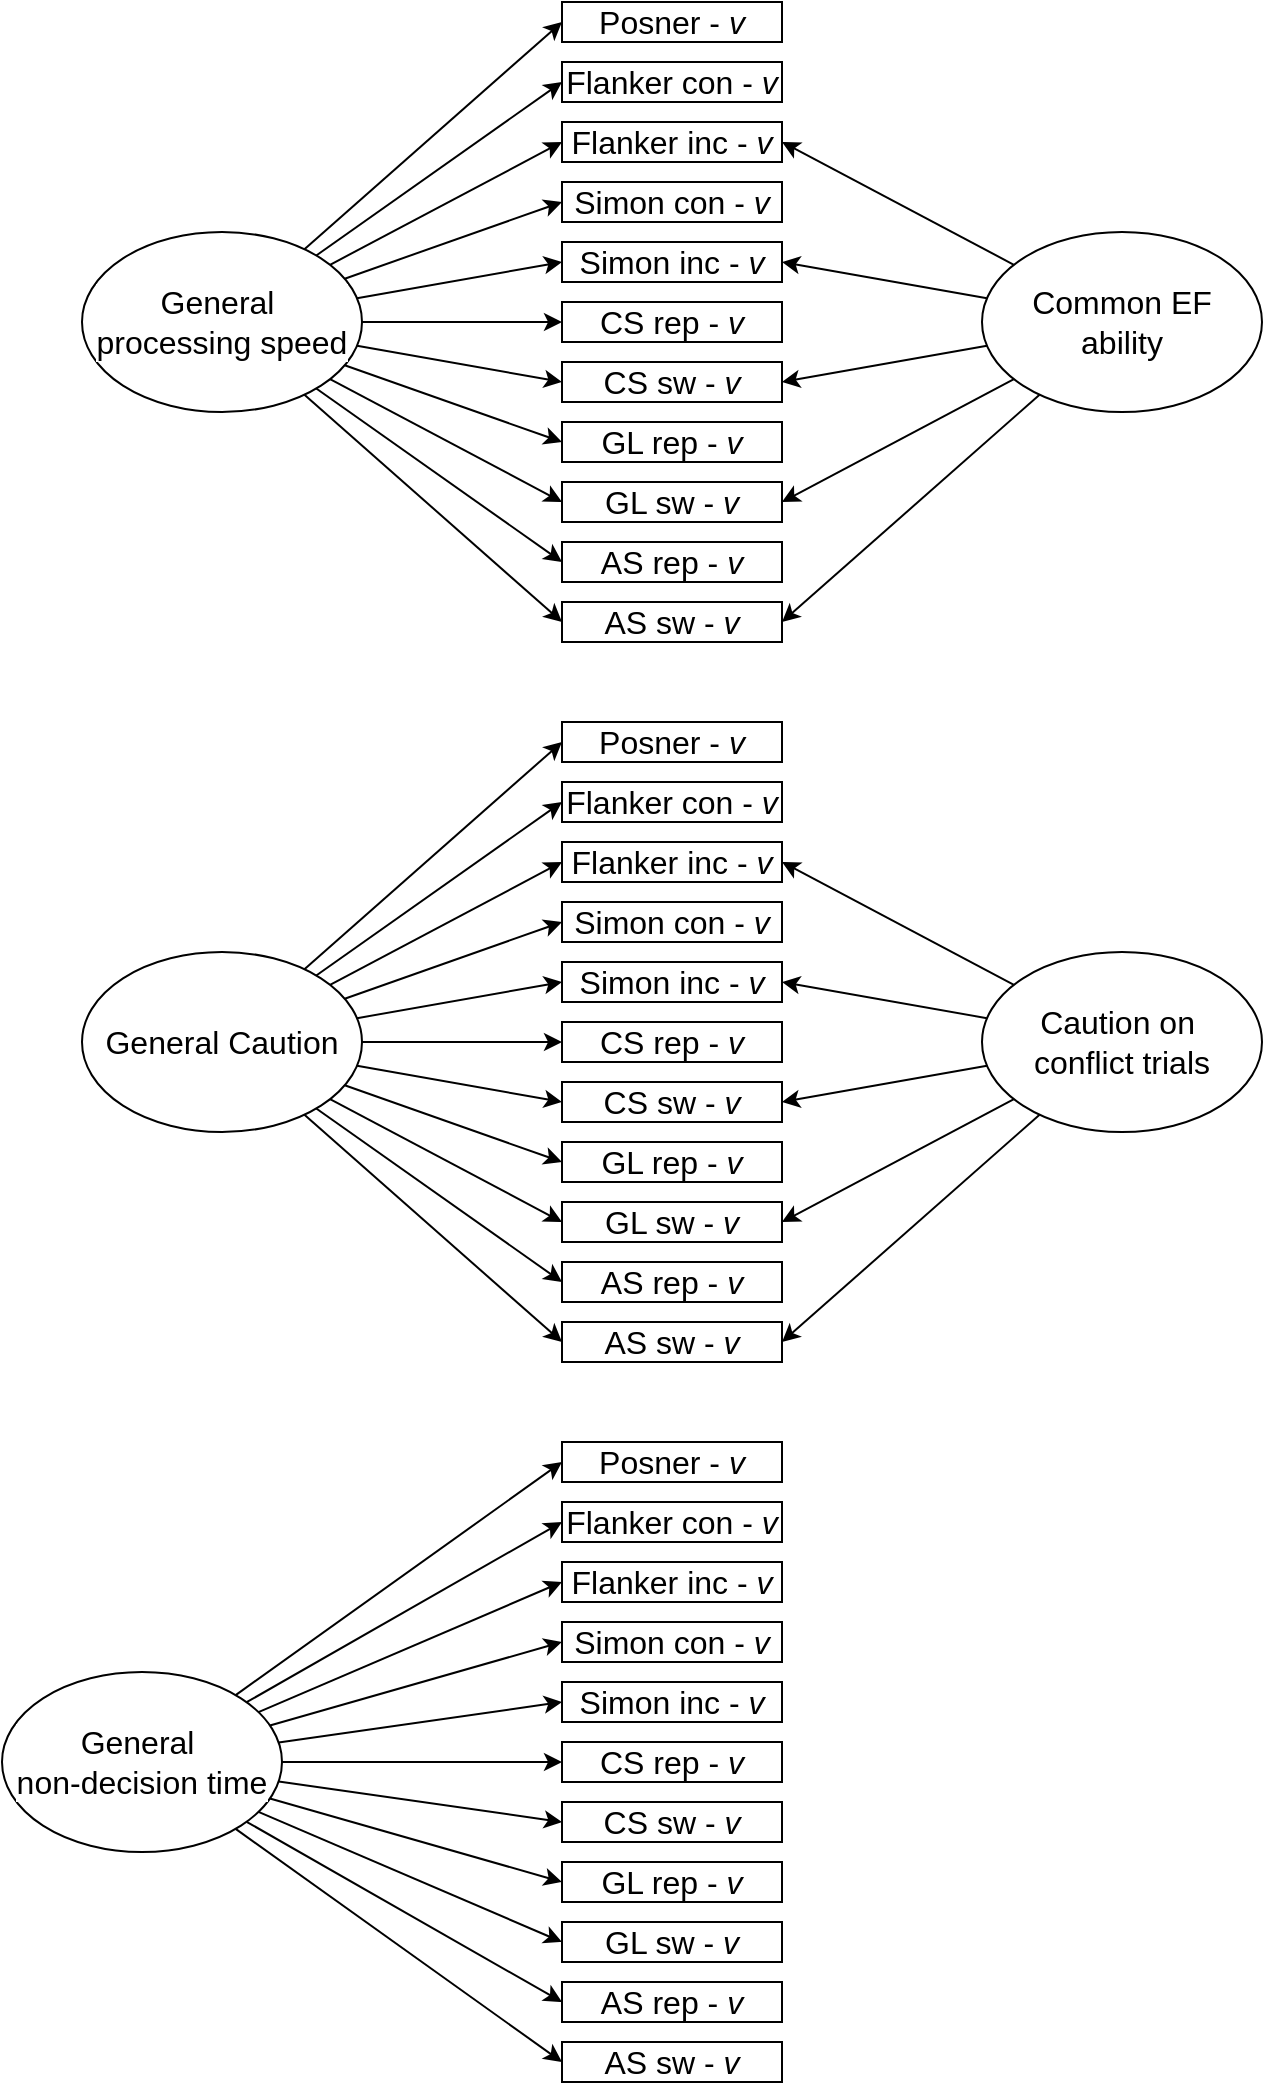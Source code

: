 <mxfile version="24.7.12">
  <diagram name="Pagina-1" id="0anlXEfNxIJ7pKt7eZQs">
    <mxGraphModel dx="1050" dy="530" grid="1" gridSize="10" guides="1" tooltips="1" connect="1" arrows="1" fold="1" page="1" pageScale="1" pageWidth="827" pageHeight="1169" math="0" shadow="0">
      <root>
        <mxCell id="0" />
        <mxCell id="1" parent="0" />
        <mxCell id="oGVVhpit3rCMFHd0JUMg-11" value="&lt;span style=&quot;font-size: 16px;&quot;&gt;Posner - &lt;i&gt;v&lt;/i&gt;&lt;/span&gt;" style="rounded=0;whiteSpace=wrap;html=1;" vertex="1" parent="1">
          <mxGeometry x="340" y="10" width="110" height="20" as="geometry" />
        </mxCell>
        <mxCell id="oGVVhpit3rCMFHd0JUMg-55" value="&lt;span style=&quot;font-size: 16px;&quot;&gt;Flanker con - &lt;i&gt;v&lt;/i&gt;&lt;/span&gt;" style="rounded=0;whiteSpace=wrap;html=1;" vertex="1" parent="1">
          <mxGeometry x="340" y="40" width="110" height="20" as="geometry" />
        </mxCell>
        <mxCell id="oGVVhpit3rCMFHd0JUMg-56" value="&lt;span style=&quot;font-size: 16px;&quot;&gt;Flanker inc - &lt;i&gt;v&lt;/i&gt;&lt;/span&gt;" style="rounded=0;whiteSpace=wrap;html=1;" vertex="1" parent="1">
          <mxGeometry x="340" y="70" width="110" height="20" as="geometry" />
        </mxCell>
        <mxCell id="oGVVhpit3rCMFHd0JUMg-58" value="&lt;span style=&quot;font-size: 16px;&quot;&gt;Simon con - &lt;i&gt;v&lt;/i&gt;&lt;/span&gt;" style="rounded=0;whiteSpace=wrap;html=1;" vertex="1" parent="1">
          <mxGeometry x="340" y="100" width="110" height="20" as="geometry" />
        </mxCell>
        <mxCell id="oGVVhpit3rCMFHd0JUMg-59" value="&lt;span style=&quot;font-size: 16px;&quot;&gt;Simon inc - &lt;i&gt;v&lt;/i&gt;&lt;/span&gt;" style="rounded=0;whiteSpace=wrap;html=1;" vertex="1" parent="1">
          <mxGeometry x="340" y="130" width="110" height="20" as="geometry" />
        </mxCell>
        <mxCell id="oGVVhpit3rCMFHd0JUMg-60" value="&lt;span style=&quot;font-size: 16px;&quot;&gt;CS rep - &lt;i&gt;v&lt;/i&gt;&lt;/span&gt;" style="rounded=0;whiteSpace=wrap;html=1;" vertex="1" parent="1">
          <mxGeometry x="340" y="160" width="110" height="20" as="geometry" />
        </mxCell>
        <mxCell id="oGVVhpit3rCMFHd0JUMg-61" value="&lt;span style=&quot;font-size: 16px;&quot;&gt;CS sw - &lt;i&gt;v&lt;/i&gt;&lt;/span&gt;" style="rounded=0;whiteSpace=wrap;html=1;" vertex="1" parent="1">
          <mxGeometry x="340" y="190" width="110" height="20" as="geometry" />
        </mxCell>
        <mxCell id="oGVVhpit3rCMFHd0JUMg-62" value="&lt;span style=&quot;font-size: 16px;&quot;&gt;GL rep - &lt;i&gt;v&lt;/i&gt;&lt;/span&gt;" style="rounded=0;whiteSpace=wrap;html=1;" vertex="1" parent="1">
          <mxGeometry x="340" y="220" width="110" height="20" as="geometry" />
        </mxCell>
        <mxCell id="oGVVhpit3rCMFHd0JUMg-63" value="&lt;span style=&quot;font-size: 16px;&quot;&gt;GL sw - &lt;i&gt;v&lt;/i&gt;&lt;/span&gt;" style="rounded=0;whiteSpace=wrap;html=1;" vertex="1" parent="1">
          <mxGeometry x="340" y="250" width="110" height="20" as="geometry" />
        </mxCell>
        <mxCell id="oGVVhpit3rCMFHd0JUMg-64" value="&lt;span style=&quot;font-size: 16px;&quot;&gt;AS rep - &lt;i&gt;v&lt;/i&gt;&lt;/span&gt;" style="rounded=0;whiteSpace=wrap;html=1;" vertex="1" parent="1">
          <mxGeometry x="340" y="280" width="110" height="20" as="geometry" />
        </mxCell>
        <mxCell id="oGVVhpit3rCMFHd0JUMg-65" value="&lt;span style=&quot;font-size: 16px;&quot;&gt;AS sw - &lt;i&gt;v&lt;/i&gt;&lt;/span&gt;" style="rounded=0;whiteSpace=wrap;html=1;" vertex="1" parent="1">
          <mxGeometry x="340" y="310" width="110" height="20" as="geometry" />
        </mxCell>
        <mxCell id="oGVVhpit3rCMFHd0JUMg-66" value="&lt;span style=&quot;font-size: 16px;&quot;&gt;Posner - &lt;i&gt;v&lt;/i&gt;&lt;/span&gt;" style="rounded=0;whiteSpace=wrap;html=1;" vertex="1" parent="1">
          <mxGeometry x="340" y="370" width="110" height="20" as="geometry" />
        </mxCell>
        <mxCell id="oGVVhpit3rCMFHd0JUMg-67" value="&lt;span style=&quot;font-size: 16px;&quot;&gt;Flanker con - &lt;i&gt;v&lt;/i&gt;&lt;/span&gt;" style="rounded=0;whiteSpace=wrap;html=1;" vertex="1" parent="1">
          <mxGeometry x="340" y="400" width="110" height="20" as="geometry" />
        </mxCell>
        <mxCell id="oGVVhpit3rCMFHd0JUMg-68" value="&lt;span style=&quot;font-size: 16px;&quot;&gt;Flanker inc - &lt;i&gt;v&lt;/i&gt;&lt;/span&gt;" style="rounded=0;whiteSpace=wrap;html=1;" vertex="1" parent="1">
          <mxGeometry x="340" y="430" width="110" height="20" as="geometry" />
        </mxCell>
        <mxCell id="oGVVhpit3rCMFHd0JUMg-69" value="&lt;span style=&quot;font-size: 16px;&quot;&gt;Simon con - &lt;i&gt;v&lt;/i&gt;&lt;/span&gt;" style="rounded=0;whiteSpace=wrap;html=1;" vertex="1" parent="1">
          <mxGeometry x="340" y="460" width="110" height="20" as="geometry" />
        </mxCell>
        <mxCell id="oGVVhpit3rCMFHd0JUMg-70" value="&lt;span style=&quot;font-size: 16px;&quot;&gt;Simon inc - &lt;i&gt;v&lt;/i&gt;&lt;/span&gt;" style="rounded=0;whiteSpace=wrap;html=1;" vertex="1" parent="1">
          <mxGeometry x="340" y="490" width="110" height="20" as="geometry" />
        </mxCell>
        <mxCell id="oGVVhpit3rCMFHd0JUMg-71" value="&lt;span style=&quot;font-size: 16px;&quot;&gt;CS rep - &lt;i&gt;v&lt;/i&gt;&lt;/span&gt;" style="rounded=0;whiteSpace=wrap;html=1;" vertex="1" parent="1">
          <mxGeometry x="340" y="520" width="110" height="20" as="geometry" />
        </mxCell>
        <mxCell id="oGVVhpit3rCMFHd0JUMg-72" value="&lt;span style=&quot;font-size: 16px;&quot;&gt;CS sw - &lt;i&gt;v&lt;/i&gt;&lt;/span&gt;" style="rounded=0;whiteSpace=wrap;html=1;" vertex="1" parent="1">
          <mxGeometry x="340" y="550" width="110" height="20" as="geometry" />
        </mxCell>
        <mxCell id="oGVVhpit3rCMFHd0JUMg-73" value="&lt;span style=&quot;font-size: 16px;&quot;&gt;GL rep - &lt;i&gt;v&lt;/i&gt;&lt;/span&gt;" style="rounded=0;whiteSpace=wrap;html=1;" vertex="1" parent="1">
          <mxGeometry x="340" y="580" width="110" height="20" as="geometry" />
        </mxCell>
        <mxCell id="oGVVhpit3rCMFHd0JUMg-74" value="&lt;span style=&quot;font-size: 16px;&quot;&gt;GL sw - &lt;i&gt;v&lt;/i&gt;&lt;/span&gt;" style="rounded=0;whiteSpace=wrap;html=1;" vertex="1" parent="1">
          <mxGeometry x="340" y="610" width="110" height="20" as="geometry" />
        </mxCell>
        <mxCell id="oGVVhpit3rCMFHd0JUMg-75" value="&lt;span style=&quot;font-size: 16px;&quot;&gt;AS rep - &lt;i&gt;v&lt;/i&gt;&lt;/span&gt;" style="rounded=0;whiteSpace=wrap;html=1;" vertex="1" parent="1">
          <mxGeometry x="340" y="640" width="110" height="20" as="geometry" />
        </mxCell>
        <mxCell id="oGVVhpit3rCMFHd0JUMg-76" value="&lt;span style=&quot;font-size: 16px;&quot;&gt;AS sw - &lt;i&gt;v&lt;/i&gt;&lt;/span&gt;" style="rounded=0;whiteSpace=wrap;html=1;" vertex="1" parent="1">
          <mxGeometry x="340" y="670" width="110" height="20" as="geometry" />
        </mxCell>
        <mxCell id="oGVVhpit3rCMFHd0JUMg-77" value="&lt;span style=&quot;font-size: 16px;&quot;&gt;Posner - &lt;i&gt;v&lt;/i&gt;&lt;/span&gt;" style="rounded=0;whiteSpace=wrap;html=1;" vertex="1" parent="1">
          <mxGeometry x="340" y="730" width="110" height="20" as="geometry" />
        </mxCell>
        <mxCell id="oGVVhpit3rCMFHd0JUMg-78" value="&lt;span style=&quot;font-size: 16px;&quot;&gt;Flanker con - &lt;i&gt;v&lt;/i&gt;&lt;/span&gt;" style="rounded=0;whiteSpace=wrap;html=1;" vertex="1" parent="1">
          <mxGeometry x="340" y="760" width="110" height="20" as="geometry" />
        </mxCell>
        <mxCell id="oGVVhpit3rCMFHd0JUMg-79" value="&lt;span style=&quot;font-size: 16px;&quot;&gt;Flanker inc - &lt;i&gt;v&lt;/i&gt;&lt;/span&gt;" style="rounded=0;whiteSpace=wrap;html=1;" vertex="1" parent="1">
          <mxGeometry x="340" y="790" width="110" height="20" as="geometry" />
        </mxCell>
        <mxCell id="oGVVhpit3rCMFHd0JUMg-80" value="&lt;span style=&quot;font-size: 16px;&quot;&gt;Simon con - &lt;i&gt;v&lt;/i&gt;&lt;/span&gt;" style="rounded=0;whiteSpace=wrap;html=1;" vertex="1" parent="1">
          <mxGeometry x="340" y="820" width="110" height="20" as="geometry" />
        </mxCell>
        <mxCell id="oGVVhpit3rCMFHd0JUMg-81" value="&lt;span style=&quot;font-size: 16px;&quot;&gt;Simon inc - &lt;i&gt;v&lt;/i&gt;&lt;/span&gt;" style="rounded=0;whiteSpace=wrap;html=1;" vertex="1" parent="1">
          <mxGeometry x="340" y="850" width="110" height="20" as="geometry" />
        </mxCell>
        <mxCell id="oGVVhpit3rCMFHd0JUMg-82" value="&lt;span style=&quot;font-size: 16px;&quot;&gt;CS rep - &lt;i&gt;v&lt;/i&gt;&lt;/span&gt;" style="rounded=0;whiteSpace=wrap;html=1;" vertex="1" parent="1">
          <mxGeometry x="340" y="880" width="110" height="20" as="geometry" />
        </mxCell>
        <mxCell id="oGVVhpit3rCMFHd0JUMg-83" value="&lt;span style=&quot;font-size: 16px;&quot;&gt;CS sw - &lt;i&gt;v&lt;/i&gt;&lt;/span&gt;" style="rounded=0;whiteSpace=wrap;html=1;" vertex="1" parent="1">
          <mxGeometry x="340" y="910" width="110" height="20" as="geometry" />
        </mxCell>
        <mxCell id="oGVVhpit3rCMFHd0JUMg-84" value="&lt;span style=&quot;font-size: 16px;&quot;&gt;GL rep - &lt;i&gt;v&lt;/i&gt;&lt;/span&gt;" style="rounded=0;whiteSpace=wrap;html=1;" vertex="1" parent="1">
          <mxGeometry x="340" y="940" width="110" height="20" as="geometry" />
        </mxCell>
        <mxCell id="oGVVhpit3rCMFHd0JUMg-85" value="&lt;span style=&quot;font-size: 16px;&quot;&gt;GL sw - &lt;i&gt;v&lt;/i&gt;&lt;/span&gt;" style="rounded=0;whiteSpace=wrap;html=1;" vertex="1" parent="1">
          <mxGeometry x="340" y="970" width="110" height="20" as="geometry" />
        </mxCell>
        <mxCell id="oGVVhpit3rCMFHd0JUMg-86" value="&lt;span style=&quot;font-size: 16px;&quot;&gt;AS rep - &lt;i&gt;v&lt;/i&gt;&lt;/span&gt;" style="rounded=0;whiteSpace=wrap;html=1;" vertex="1" parent="1">
          <mxGeometry x="340" y="1000" width="110" height="20" as="geometry" />
        </mxCell>
        <mxCell id="oGVVhpit3rCMFHd0JUMg-87" value="&lt;span style=&quot;font-size: 16px;&quot;&gt;AS sw - &lt;i&gt;v&lt;/i&gt;&lt;/span&gt;" style="rounded=0;whiteSpace=wrap;html=1;" vertex="1" parent="1">
          <mxGeometry x="340" y="1030" width="110" height="20" as="geometry" />
        </mxCell>
        <mxCell id="oGVVhpit3rCMFHd0JUMg-89" style="edgeStyle=none;shape=connector;rounded=0;orthogonalLoop=1;jettySize=auto;html=1;entryX=0;entryY=0.5;entryDx=0;entryDy=0;strokeColor=default;align=center;verticalAlign=middle;fontFamily=Helvetica;fontSize=11;fontColor=default;labelBackgroundColor=default;endArrow=classic;" edge="1" parent="1" source="oGVVhpit3rCMFHd0JUMg-88" target="oGVVhpit3rCMFHd0JUMg-11">
          <mxGeometry relative="1" as="geometry" />
        </mxCell>
        <mxCell id="oGVVhpit3rCMFHd0JUMg-90" style="edgeStyle=none;shape=connector;rounded=0;orthogonalLoop=1;jettySize=auto;html=1;entryX=0;entryY=0.5;entryDx=0;entryDy=0;strokeColor=default;align=center;verticalAlign=middle;fontFamily=Helvetica;fontSize=11;fontColor=default;labelBackgroundColor=default;endArrow=classic;" edge="1" parent="1" source="oGVVhpit3rCMFHd0JUMg-88" target="oGVVhpit3rCMFHd0JUMg-55">
          <mxGeometry relative="1" as="geometry" />
        </mxCell>
        <mxCell id="oGVVhpit3rCMFHd0JUMg-91" style="edgeStyle=none;shape=connector;rounded=0;orthogonalLoop=1;jettySize=auto;html=1;entryX=0;entryY=0.5;entryDx=0;entryDy=0;strokeColor=default;align=center;verticalAlign=middle;fontFamily=Helvetica;fontSize=11;fontColor=default;labelBackgroundColor=default;endArrow=classic;" edge="1" parent="1" source="oGVVhpit3rCMFHd0JUMg-88" target="oGVVhpit3rCMFHd0JUMg-56">
          <mxGeometry relative="1" as="geometry" />
        </mxCell>
        <mxCell id="oGVVhpit3rCMFHd0JUMg-92" style="edgeStyle=none;shape=connector;rounded=0;orthogonalLoop=1;jettySize=auto;html=1;entryX=0;entryY=0.5;entryDx=0;entryDy=0;strokeColor=default;align=center;verticalAlign=middle;fontFamily=Helvetica;fontSize=11;fontColor=default;labelBackgroundColor=default;endArrow=classic;" edge="1" parent="1" source="oGVVhpit3rCMFHd0JUMg-88" target="oGVVhpit3rCMFHd0JUMg-58">
          <mxGeometry relative="1" as="geometry" />
        </mxCell>
        <mxCell id="oGVVhpit3rCMFHd0JUMg-93" style="edgeStyle=none;shape=connector;rounded=0;orthogonalLoop=1;jettySize=auto;html=1;entryX=0;entryY=0.5;entryDx=0;entryDy=0;strokeColor=default;align=center;verticalAlign=middle;fontFamily=Helvetica;fontSize=11;fontColor=default;labelBackgroundColor=default;endArrow=classic;" edge="1" parent="1" source="oGVVhpit3rCMFHd0JUMg-88" target="oGVVhpit3rCMFHd0JUMg-59">
          <mxGeometry relative="1" as="geometry" />
        </mxCell>
        <mxCell id="oGVVhpit3rCMFHd0JUMg-94" style="edgeStyle=none;shape=connector;rounded=0;orthogonalLoop=1;jettySize=auto;html=1;entryX=0;entryY=0.5;entryDx=0;entryDy=0;strokeColor=default;align=center;verticalAlign=middle;fontFamily=Helvetica;fontSize=11;fontColor=default;labelBackgroundColor=default;endArrow=classic;" edge="1" parent="1" source="oGVVhpit3rCMFHd0JUMg-88" target="oGVVhpit3rCMFHd0JUMg-60">
          <mxGeometry relative="1" as="geometry" />
        </mxCell>
        <mxCell id="oGVVhpit3rCMFHd0JUMg-95" style="edgeStyle=none;shape=connector;rounded=0;orthogonalLoop=1;jettySize=auto;html=1;entryX=0;entryY=0.5;entryDx=0;entryDy=0;strokeColor=default;align=center;verticalAlign=middle;fontFamily=Helvetica;fontSize=11;fontColor=default;labelBackgroundColor=default;endArrow=classic;" edge="1" parent="1" source="oGVVhpit3rCMFHd0JUMg-88" target="oGVVhpit3rCMFHd0JUMg-61">
          <mxGeometry relative="1" as="geometry" />
        </mxCell>
        <mxCell id="oGVVhpit3rCMFHd0JUMg-96" style="edgeStyle=none;shape=connector;rounded=0;orthogonalLoop=1;jettySize=auto;html=1;entryX=0;entryY=0.5;entryDx=0;entryDy=0;strokeColor=default;align=center;verticalAlign=middle;fontFamily=Helvetica;fontSize=11;fontColor=default;labelBackgroundColor=default;endArrow=classic;" edge="1" parent="1" source="oGVVhpit3rCMFHd0JUMg-88" target="oGVVhpit3rCMFHd0JUMg-62">
          <mxGeometry relative="1" as="geometry" />
        </mxCell>
        <mxCell id="oGVVhpit3rCMFHd0JUMg-97" style="edgeStyle=none;shape=connector;rounded=0;orthogonalLoop=1;jettySize=auto;html=1;entryX=0;entryY=0.5;entryDx=0;entryDy=0;strokeColor=default;align=center;verticalAlign=middle;fontFamily=Helvetica;fontSize=11;fontColor=default;labelBackgroundColor=default;endArrow=classic;" edge="1" parent="1" source="oGVVhpit3rCMFHd0JUMg-88" target="oGVVhpit3rCMFHd0JUMg-63">
          <mxGeometry relative="1" as="geometry" />
        </mxCell>
        <mxCell id="oGVVhpit3rCMFHd0JUMg-98" style="edgeStyle=none;shape=connector;rounded=0;orthogonalLoop=1;jettySize=auto;html=1;entryX=0;entryY=0.5;entryDx=0;entryDy=0;strokeColor=default;align=center;verticalAlign=middle;fontFamily=Helvetica;fontSize=11;fontColor=default;labelBackgroundColor=default;endArrow=classic;" edge="1" parent="1" source="oGVVhpit3rCMFHd0JUMg-88" target="oGVVhpit3rCMFHd0JUMg-64">
          <mxGeometry relative="1" as="geometry" />
        </mxCell>
        <mxCell id="oGVVhpit3rCMFHd0JUMg-99" style="edgeStyle=none;shape=connector;rounded=0;orthogonalLoop=1;jettySize=auto;html=1;entryX=0;entryY=0.5;entryDx=0;entryDy=0;strokeColor=default;align=center;verticalAlign=middle;fontFamily=Helvetica;fontSize=11;fontColor=default;labelBackgroundColor=default;endArrow=classic;" edge="1" parent="1" source="oGVVhpit3rCMFHd0JUMg-88" target="oGVVhpit3rCMFHd0JUMg-65">
          <mxGeometry relative="1" as="geometry" />
        </mxCell>
        <mxCell id="oGVVhpit3rCMFHd0JUMg-88" value="&lt;font style=&quot;font-size: 16px;&quot;&gt;General&amp;nbsp;&lt;/font&gt;&lt;div style=&quot;font-size: 16px;&quot;&gt;&lt;font style=&quot;font-size: 16px;&quot;&gt;processing speed&lt;/font&gt;&lt;/div&gt;" style="ellipse;whiteSpace=wrap;html=1;fontFamily=Helvetica;fontSize=11;fontColor=default;labelBackgroundColor=default;fillColor=none;" vertex="1" parent="1">
          <mxGeometry x="100" y="125" width="140" height="90" as="geometry" />
        </mxCell>
        <mxCell id="oGVVhpit3rCMFHd0JUMg-101" style="edgeStyle=none;shape=connector;rounded=0;orthogonalLoop=1;jettySize=auto;html=1;entryX=1;entryY=0.5;entryDx=0;entryDy=0;strokeColor=default;align=center;verticalAlign=middle;fontFamily=Helvetica;fontSize=11;fontColor=default;labelBackgroundColor=default;endArrow=classic;" edge="1" parent="1" source="oGVVhpit3rCMFHd0JUMg-100" target="oGVVhpit3rCMFHd0JUMg-59">
          <mxGeometry relative="1" as="geometry" />
        </mxCell>
        <mxCell id="oGVVhpit3rCMFHd0JUMg-102" style="edgeStyle=none;shape=connector;rounded=0;orthogonalLoop=1;jettySize=auto;html=1;entryX=1;entryY=0.5;entryDx=0;entryDy=0;strokeColor=default;align=center;verticalAlign=middle;fontFamily=Helvetica;fontSize=11;fontColor=default;labelBackgroundColor=default;endArrow=classic;" edge="1" parent="1" source="oGVVhpit3rCMFHd0JUMg-100" target="oGVVhpit3rCMFHd0JUMg-56">
          <mxGeometry relative="1" as="geometry" />
        </mxCell>
        <mxCell id="oGVVhpit3rCMFHd0JUMg-104" style="edgeStyle=none;shape=connector;rounded=0;orthogonalLoop=1;jettySize=auto;html=1;entryX=1;entryY=0.5;entryDx=0;entryDy=0;strokeColor=default;align=center;verticalAlign=middle;fontFamily=Helvetica;fontSize=11;fontColor=default;labelBackgroundColor=default;endArrow=classic;" edge="1" parent="1" source="oGVVhpit3rCMFHd0JUMg-100" target="oGVVhpit3rCMFHd0JUMg-61">
          <mxGeometry relative="1" as="geometry" />
        </mxCell>
        <mxCell id="oGVVhpit3rCMFHd0JUMg-105" style="edgeStyle=none;shape=connector;rounded=0;orthogonalLoop=1;jettySize=auto;html=1;entryX=1;entryY=0.5;entryDx=0;entryDy=0;strokeColor=default;align=center;verticalAlign=middle;fontFamily=Helvetica;fontSize=11;fontColor=default;labelBackgroundColor=default;endArrow=classic;" edge="1" parent="1" source="oGVVhpit3rCMFHd0JUMg-100" target="oGVVhpit3rCMFHd0JUMg-63">
          <mxGeometry relative="1" as="geometry" />
        </mxCell>
        <mxCell id="oGVVhpit3rCMFHd0JUMg-106" style="edgeStyle=none;shape=connector;rounded=0;orthogonalLoop=1;jettySize=auto;html=1;entryX=1;entryY=0.5;entryDx=0;entryDy=0;strokeColor=default;align=center;verticalAlign=middle;fontFamily=Helvetica;fontSize=11;fontColor=default;labelBackgroundColor=default;endArrow=classic;" edge="1" parent="1" source="oGVVhpit3rCMFHd0JUMg-100" target="oGVVhpit3rCMFHd0JUMg-65">
          <mxGeometry relative="1" as="geometry" />
        </mxCell>
        <mxCell id="oGVVhpit3rCMFHd0JUMg-100" value="&lt;span style=&quot;font-size: 16px;&quot;&gt;Common EF&lt;/span&gt;&lt;div&gt;&lt;span style=&quot;font-size: 16px;&quot;&gt;ability&lt;/span&gt;&lt;/div&gt;" style="ellipse;whiteSpace=wrap;html=1;fontFamily=Helvetica;fontSize=11;fontColor=default;labelBackgroundColor=default;fillColor=none;" vertex="1" parent="1">
          <mxGeometry x="550" y="125" width="140" height="90" as="geometry" />
        </mxCell>
        <mxCell id="oGVVhpit3rCMFHd0JUMg-107" style="edgeStyle=none;shape=connector;rounded=0;orthogonalLoop=1;jettySize=auto;html=1;entryX=1;entryY=0.5;entryDx=0;entryDy=0;strokeColor=default;align=center;verticalAlign=middle;fontFamily=Helvetica;fontSize=11;fontColor=default;labelBackgroundColor=default;endArrow=classic;" edge="1" parent="1" source="oGVVhpit3rCMFHd0JUMg-112">
          <mxGeometry relative="1" as="geometry">
            <mxPoint x="450" y="500" as="targetPoint" />
          </mxGeometry>
        </mxCell>
        <mxCell id="oGVVhpit3rCMFHd0JUMg-108" style="edgeStyle=none;shape=connector;rounded=0;orthogonalLoop=1;jettySize=auto;html=1;entryX=1;entryY=0.5;entryDx=0;entryDy=0;strokeColor=default;align=center;verticalAlign=middle;fontFamily=Helvetica;fontSize=11;fontColor=default;labelBackgroundColor=default;endArrow=classic;" edge="1" parent="1" source="oGVVhpit3rCMFHd0JUMg-112">
          <mxGeometry relative="1" as="geometry">
            <mxPoint x="450" y="440" as="targetPoint" />
          </mxGeometry>
        </mxCell>
        <mxCell id="oGVVhpit3rCMFHd0JUMg-109" style="edgeStyle=none;shape=connector;rounded=0;orthogonalLoop=1;jettySize=auto;html=1;entryX=1;entryY=0.5;entryDx=0;entryDy=0;strokeColor=default;align=center;verticalAlign=middle;fontFamily=Helvetica;fontSize=11;fontColor=default;labelBackgroundColor=default;endArrow=classic;" edge="1" parent="1" source="oGVVhpit3rCMFHd0JUMg-112">
          <mxGeometry relative="1" as="geometry">
            <mxPoint x="450" y="560" as="targetPoint" />
          </mxGeometry>
        </mxCell>
        <mxCell id="oGVVhpit3rCMFHd0JUMg-110" style="edgeStyle=none;shape=connector;rounded=0;orthogonalLoop=1;jettySize=auto;html=1;entryX=1;entryY=0.5;entryDx=0;entryDy=0;strokeColor=default;align=center;verticalAlign=middle;fontFamily=Helvetica;fontSize=11;fontColor=default;labelBackgroundColor=default;endArrow=classic;" edge="1" parent="1" source="oGVVhpit3rCMFHd0JUMg-112">
          <mxGeometry relative="1" as="geometry">
            <mxPoint x="450" y="620" as="targetPoint" />
          </mxGeometry>
        </mxCell>
        <mxCell id="oGVVhpit3rCMFHd0JUMg-111" style="edgeStyle=none;shape=connector;rounded=0;orthogonalLoop=1;jettySize=auto;html=1;entryX=1;entryY=0.5;entryDx=0;entryDy=0;strokeColor=default;align=center;verticalAlign=middle;fontFamily=Helvetica;fontSize=11;fontColor=default;labelBackgroundColor=default;endArrow=classic;" edge="1" parent="1" source="oGVVhpit3rCMFHd0JUMg-112">
          <mxGeometry relative="1" as="geometry">
            <mxPoint x="450" y="680" as="targetPoint" />
          </mxGeometry>
        </mxCell>
        <mxCell id="oGVVhpit3rCMFHd0JUMg-112" value="&lt;span style=&quot;font-size: 16px;&quot;&gt;Caution on&amp;nbsp;&lt;/span&gt;&lt;div&gt;&lt;span style=&quot;font-size: 16px;&quot;&gt;conflict trials&lt;/span&gt;&lt;/div&gt;" style="ellipse;whiteSpace=wrap;html=1;fontFamily=Helvetica;fontSize=11;fontColor=default;labelBackgroundColor=default;fillColor=none;" vertex="1" parent="1">
          <mxGeometry x="550" y="485" width="140" height="90" as="geometry" />
        </mxCell>
        <mxCell id="oGVVhpit3rCMFHd0JUMg-113" style="edgeStyle=none;shape=connector;rounded=0;orthogonalLoop=1;jettySize=auto;html=1;entryX=0;entryY=0.5;entryDx=0;entryDy=0;strokeColor=default;align=center;verticalAlign=middle;fontFamily=Helvetica;fontSize=11;fontColor=default;labelBackgroundColor=default;endArrow=classic;" edge="1" parent="1" source="oGVVhpit3rCMFHd0JUMg-124">
          <mxGeometry relative="1" as="geometry">
            <mxPoint x="340" y="380" as="targetPoint" />
          </mxGeometry>
        </mxCell>
        <mxCell id="oGVVhpit3rCMFHd0JUMg-114" style="edgeStyle=none;shape=connector;rounded=0;orthogonalLoop=1;jettySize=auto;html=1;entryX=0;entryY=0.5;entryDx=0;entryDy=0;strokeColor=default;align=center;verticalAlign=middle;fontFamily=Helvetica;fontSize=11;fontColor=default;labelBackgroundColor=default;endArrow=classic;" edge="1" parent="1" source="oGVVhpit3rCMFHd0JUMg-124">
          <mxGeometry relative="1" as="geometry">
            <mxPoint x="340" y="410" as="targetPoint" />
          </mxGeometry>
        </mxCell>
        <mxCell id="oGVVhpit3rCMFHd0JUMg-115" style="edgeStyle=none;shape=connector;rounded=0;orthogonalLoop=1;jettySize=auto;html=1;entryX=0;entryY=0.5;entryDx=0;entryDy=0;strokeColor=default;align=center;verticalAlign=middle;fontFamily=Helvetica;fontSize=11;fontColor=default;labelBackgroundColor=default;endArrow=classic;" edge="1" parent="1" source="oGVVhpit3rCMFHd0JUMg-124">
          <mxGeometry relative="1" as="geometry">
            <mxPoint x="340" y="440" as="targetPoint" />
          </mxGeometry>
        </mxCell>
        <mxCell id="oGVVhpit3rCMFHd0JUMg-116" style="edgeStyle=none;shape=connector;rounded=0;orthogonalLoop=1;jettySize=auto;html=1;entryX=0;entryY=0.5;entryDx=0;entryDy=0;strokeColor=default;align=center;verticalAlign=middle;fontFamily=Helvetica;fontSize=11;fontColor=default;labelBackgroundColor=default;endArrow=classic;" edge="1" parent="1" source="oGVVhpit3rCMFHd0JUMg-124">
          <mxGeometry relative="1" as="geometry">
            <mxPoint x="340" y="470" as="targetPoint" />
          </mxGeometry>
        </mxCell>
        <mxCell id="oGVVhpit3rCMFHd0JUMg-117" style="edgeStyle=none;shape=connector;rounded=0;orthogonalLoop=1;jettySize=auto;html=1;entryX=0;entryY=0.5;entryDx=0;entryDy=0;strokeColor=default;align=center;verticalAlign=middle;fontFamily=Helvetica;fontSize=11;fontColor=default;labelBackgroundColor=default;endArrow=classic;" edge="1" parent="1" source="oGVVhpit3rCMFHd0JUMg-124">
          <mxGeometry relative="1" as="geometry">
            <mxPoint x="340" y="500" as="targetPoint" />
          </mxGeometry>
        </mxCell>
        <mxCell id="oGVVhpit3rCMFHd0JUMg-118" style="edgeStyle=none;shape=connector;rounded=0;orthogonalLoop=1;jettySize=auto;html=1;entryX=0;entryY=0.5;entryDx=0;entryDy=0;strokeColor=default;align=center;verticalAlign=middle;fontFamily=Helvetica;fontSize=11;fontColor=default;labelBackgroundColor=default;endArrow=classic;" edge="1" parent="1" source="oGVVhpit3rCMFHd0JUMg-124">
          <mxGeometry relative="1" as="geometry">
            <mxPoint x="340" y="530" as="targetPoint" />
          </mxGeometry>
        </mxCell>
        <mxCell id="oGVVhpit3rCMFHd0JUMg-119" style="edgeStyle=none;shape=connector;rounded=0;orthogonalLoop=1;jettySize=auto;html=1;entryX=0;entryY=0.5;entryDx=0;entryDy=0;strokeColor=default;align=center;verticalAlign=middle;fontFamily=Helvetica;fontSize=11;fontColor=default;labelBackgroundColor=default;endArrow=classic;" edge="1" parent="1" source="oGVVhpit3rCMFHd0JUMg-124">
          <mxGeometry relative="1" as="geometry">
            <mxPoint x="340" y="560" as="targetPoint" />
          </mxGeometry>
        </mxCell>
        <mxCell id="oGVVhpit3rCMFHd0JUMg-120" style="edgeStyle=none;shape=connector;rounded=0;orthogonalLoop=1;jettySize=auto;html=1;entryX=0;entryY=0.5;entryDx=0;entryDy=0;strokeColor=default;align=center;verticalAlign=middle;fontFamily=Helvetica;fontSize=11;fontColor=default;labelBackgroundColor=default;endArrow=classic;" edge="1" parent="1" source="oGVVhpit3rCMFHd0JUMg-124">
          <mxGeometry relative="1" as="geometry">
            <mxPoint x="340" y="590" as="targetPoint" />
          </mxGeometry>
        </mxCell>
        <mxCell id="oGVVhpit3rCMFHd0JUMg-121" style="edgeStyle=none;shape=connector;rounded=0;orthogonalLoop=1;jettySize=auto;html=1;entryX=0;entryY=0.5;entryDx=0;entryDy=0;strokeColor=default;align=center;verticalAlign=middle;fontFamily=Helvetica;fontSize=11;fontColor=default;labelBackgroundColor=default;endArrow=classic;" edge="1" parent="1" source="oGVVhpit3rCMFHd0JUMg-124">
          <mxGeometry relative="1" as="geometry">
            <mxPoint x="340" y="620" as="targetPoint" />
          </mxGeometry>
        </mxCell>
        <mxCell id="oGVVhpit3rCMFHd0JUMg-122" style="edgeStyle=none;shape=connector;rounded=0;orthogonalLoop=1;jettySize=auto;html=1;entryX=0;entryY=0.5;entryDx=0;entryDy=0;strokeColor=default;align=center;verticalAlign=middle;fontFamily=Helvetica;fontSize=11;fontColor=default;labelBackgroundColor=default;endArrow=classic;" edge="1" parent="1" source="oGVVhpit3rCMFHd0JUMg-124">
          <mxGeometry relative="1" as="geometry">
            <mxPoint x="340" y="650" as="targetPoint" />
          </mxGeometry>
        </mxCell>
        <mxCell id="oGVVhpit3rCMFHd0JUMg-123" style="edgeStyle=none;shape=connector;rounded=0;orthogonalLoop=1;jettySize=auto;html=1;entryX=0;entryY=0.5;entryDx=0;entryDy=0;strokeColor=default;align=center;verticalAlign=middle;fontFamily=Helvetica;fontSize=11;fontColor=default;labelBackgroundColor=default;endArrow=classic;" edge="1" parent="1" source="oGVVhpit3rCMFHd0JUMg-124">
          <mxGeometry relative="1" as="geometry">
            <mxPoint x="340" y="680" as="targetPoint" />
          </mxGeometry>
        </mxCell>
        <mxCell id="oGVVhpit3rCMFHd0JUMg-124" value="&lt;span style=&quot;font-size: 16px;&quot;&gt;General C&lt;/span&gt;&lt;span style=&quot;font-size: 16px;&quot;&gt;aution&lt;/span&gt;" style="ellipse;whiteSpace=wrap;html=1;fontFamily=Helvetica;fontSize=11;fontColor=default;labelBackgroundColor=default;fillColor=none;" vertex="1" parent="1">
          <mxGeometry x="100" y="485" width="140" height="90" as="geometry" />
        </mxCell>
        <mxCell id="oGVVhpit3rCMFHd0JUMg-125" style="edgeStyle=none;shape=connector;rounded=0;orthogonalLoop=1;jettySize=auto;html=1;entryX=0;entryY=0.5;entryDx=0;entryDy=0;strokeColor=default;align=center;verticalAlign=middle;fontFamily=Helvetica;fontSize=11;fontColor=default;labelBackgroundColor=default;endArrow=classic;" edge="1" parent="1" source="oGVVhpit3rCMFHd0JUMg-136">
          <mxGeometry relative="1" as="geometry">
            <mxPoint x="340" y="740" as="targetPoint" />
          </mxGeometry>
        </mxCell>
        <mxCell id="oGVVhpit3rCMFHd0JUMg-126" style="edgeStyle=none;shape=connector;rounded=0;orthogonalLoop=1;jettySize=auto;html=1;entryX=0;entryY=0.5;entryDx=0;entryDy=0;strokeColor=default;align=center;verticalAlign=middle;fontFamily=Helvetica;fontSize=11;fontColor=default;labelBackgroundColor=default;endArrow=classic;" edge="1" parent="1" source="oGVVhpit3rCMFHd0JUMg-136">
          <mxGeometry relative="1" as="geometry">
            <mxPoint x="340" y="770" as="targetPoint" />
          </mxGeometry>
        </mxCell>
        <mxCell id="oGVVhpit3rCMFHd0JUMg-127" style="edgeStyle=none;shape=connector;rounded=0;orthogonalLoop=1;jettySize=auto;html=1;entryX=0;entryY=0.5;entryDx=0;entryDy=0;strokeColor=default;align=center;verticalAlign=middle;fontFamily=Helvetica;fontSize=11;fontColor=default;labelBackgroundColor=default;endArrow=classic;" edge="1" parent="1" source="oGVVhpit3rCMFHd0JUMg-136">
          <mxGeometry relative="1" as="geometry">
            <mxPoint x="340" y="800" as="targetPoint" />
          </mxGeometry>
        </mxCell>
        <mxCell id="oGVVhpit3rCMFHd0JUMg-128" style="edgeStyle=none;shape=connector;rounded=0;orthogonalLoop=1;jettySize=auto;html=1;entryX=0;entryY=0.5;entryDx=0;entryDy=0;strokeColor=default;align=center;verticalAlign=middle;fontFamily=Helvetica;fontSize=11;fontColor=default;labelBackgroundColor=default;endArrow=classic;" edge="1" parent="1" source="oGVVhpit3rCMFHd0JUMg-136">
          <mxGeometry relative="1" as="geometry">
            <mxPoint x="340" y="830" as="targetPoint" />
          </mxGeometry>
        </mxCell>
        <mxCell id="oGVVhpit3rCMFHd0JUMg-129" style="edgeStyle=none;shape=connector;rounded=0;orthogonalLoop=1;jettySize=auto;html=1;entryX=0;entryY=0.5;entryDx=0;entryDy=0;strokeColor=default;align=center;verticalAlign=middle;fontFamily=Helvetica;fontSize=11;fontColor=default;labelBackgroundColor=default;endArrow=classic;" edge="1" parent="1" source="oGVVhpit3rCMFHd0JUMg-136">
          <mxGeometry relative="1" as="geometry">
            <mxPoint x="340" y="860" as="targetPoint" />
          </mxGeometry>
        </mxCell>
        <mxCell id="oGVVhpit3rCMFHd0JUMg-130" style="edgeStyle=none;shape=connector;rounded=0;orthogonalLoop=1;jettySize=auto;html=1;entryX=0;entryY=0.5;entryDx=0;entryDy=0;strokeColor=default;align=center;verticalAlign=middle;fontFamily=Helvetica;fontSize=11;fontColor=default;labelBackgroundColor=default;endArrow=classic;" edge="1" parent="1" source="oGVVhpit3rCMFHd0JUMg-136">
          <mxGeometry relative="1" as="geometry">
            <mxPoint x="340" y="890" as="targetPoint" />
          </mxGeometry>
        </mxCell>
        <mxCell id="oGVVhpit3rCMFHd0JUMg-131" style="edgeStyle=none;shape=connector;rounded=0;orthogonalLoop=1;jettySize=auto;html=1;entryX=0;entryY=0.5;entryDx=0;entryDy=0;strokeColor=default;align=center;verticalAlign=middle;fontFamily=Helvetica;fontSize=11;fontColor=default;labelBackgroundColor=default;endArrow=classic;" edge="1" parent="1" source="oGVVhpit3rCMFHd0JUMg-136">
          <mxGeometry relative="1" as="geometry">
            <mxPoint x="340" y="920" as="targetPoint" />
          </mxGeometry>
        </mxCell>
        <mxCell id="oGVVhpit3rCMFHd0JUMg-132" style="edgeStyle=none;shape=connector;rounded=0;orthogonalLoop=1;jettySize=auto;html=1;entryX=0;entryY=0.5;entryDx=0;entryDy=0;strokeColor=default;align=center;verticalAlign=middle;fontFamily=Helvetica;fontSize=11;fontColor=default;labelBackgroundColor=default;endArrow=classic;" edge="1" parent="1" source="oGVVhpit3rCMFHd0JUMg-136">
          <mxGeometry relative="1" as="geometry">
            <mxPoint x="340" y="950" as="targetPoint" />
          </mxGeometry>
        </mxCell>
        <mxCell id="oGVVhpit3rCMFHd0JUMg-133" style="edgeStyle=none;shape=connector;rounded=0;orthogonalLoop=1;jettySize=auto;html=1;entryX=0;entryY=0.5;entryDx=0;entryDy=0;strokeColor=default;align=center;verticalAlign=middle;fontFamily=Helvetica;fontSize=11;fontColor=default;labelBackgroundColor=default;endArrow=classic;" edge="1" parent="1" source="oGVVhpit3rCMFHd0JUMg-136">
          <mxGeometry relative="1" as="geometry">
            <mxPoint x="340" y="980" as="targetPoint" />
          </mxGeometry>
        </mxCell>
        <mxCell id="oGVVhpit3rCMFHd0JUMg-134" style="edgeStyle=none;shape=connector;rounded=0;orthogonalLoop=1;jettySize=auto;html=1;entryX=0;entryY=0.5;entryDx=0;entryDy=0;strokeColor=default;align=center;verticalAlign=middle;fontFamily=Helvetica;fontSize=11;fontColor=default;labelBackgroundColor=default;endArrow=classic;" edge="1" parent="1" source="oGVVhpit3rCMFHd0JUMg-136">
          <mxGeometry relative="1" as="geometry">
            <mxPoint x="340" y="1010" as="targetPoint" />
          </mxGeometry>
        </mxCell>
        <mxCell id="oGVVhpit3rCMFHd0JUMg-135" style="edgeStyle=none;shape=connector;rounded=0;orthogonalLoop=1;jettySize=auto;html=1;entryX=0;entryY=0.5;entryDx=0;entryDy=0;strokeColor=default;align=center;verticalAlign=middle;fontFamily=Helvetica;fontSize=11;fontColor=default;labelBackgroundColor=default;endArrow=classic;" edge="1" parent="1" source="oGVVhpit3rCMFHd0JUMg-136">
          <mxGeometry relative="1" as="geometry">
            <mxPoint x="340" y="1040" as="targetPoint" />
          </mxGeometry>
        </mxCell>
        <mxCell id="oGVVhpit3rCMFHd0JUMg-136" value="&lt;font style=&quot;font-size: 16px;&quot;&gt;General&amp;nbsp;&lt;/font&gt;&lt;div style=&quot;font-size: 16px;&quot;&gt;&lt;font style=&quot;font-size: 16px;&quot;&gt;non-decision time&lt;/font&gt;&lt;/div&gt;" style="ellipse;whiteSpace=wrap;html=1;fontFamily=Helvetica;fontSize=11;fontColor=default;labelBackgroundColor=default;fillColor=none;" vertex="1" parent="1">
          <mxGeometry x="60" y="845" width="140" height="90" as="geometry" />
        </mxCell>
      </root>
    </mxGraphModel>
  </diagram>
</mxfile>
